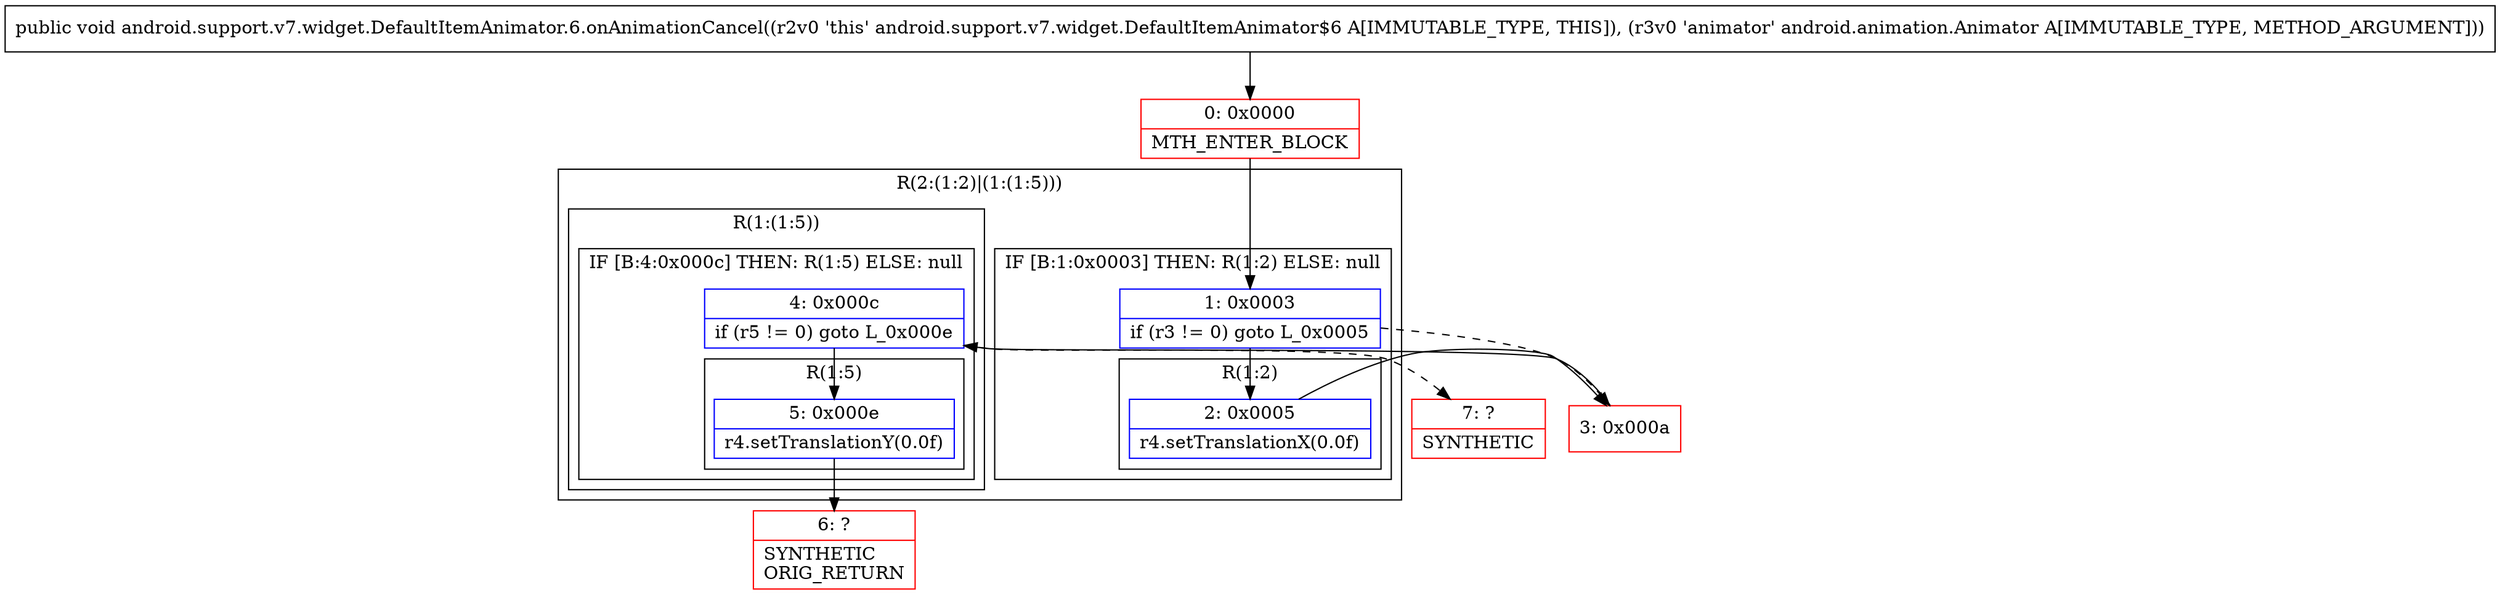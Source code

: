 digraph "CFG forandroid.support.v7.widget.DefaultItemAnimator.6.onAnimationCancel(Landroid\/animation\/Animator;)V" {
subgraph cluster_Region_648646015 {
label = "R(2:(1:2)|(1:(1:5)))";
node [shape=record,color=blue];
subgraph cluster_IfRegion_197770015 {
label = "IF [B:1:0x0003] THEN: R(1:2) ELSE: null";
node [shape=record,color=blue];
Node_1 [shape=record,label="{1\:\ 0x0003|if (r3 != 0) goto L_0x0005\l}"];
subgraph cluster_Region_1796629487 {
label = "R(1:2)";
node [shape=record,color=blue];
Node_2 [shape=record,label="{2\:\ 0x0005|r4.setTranslationX(0.0f)\l}"];
}
}
subgraph cluster_Region_372862694 {
label = "R(1:(1:5))";
node [shape=record,color=blue];
subgraph cluster_IfRegion_2081545003 {
label = "IF [B:4:0x000c] THEN: R(1:5) ELSE: null";
node [shape=record,color=blue];
Node_4 [shape=record,label="{4\:\ 0x000c|if (r5 != 0) goto L_0x000e\l}"];
subgraph cluster_Region_977704693 {
label = "R(1:5)";
node [shape=record,color=blue];
Node_5 [shape=record,label="{5\:\ 0x000e|r4.setTranslationY(0.0f)\l}"];
}
}
}
}
Node_0 [shape=record,color=red,label="{0\:\ 0x0000|MTH_ENTER_BLOCK\l}"];
Node_3 [shape=record,color=red,label="{3\:\ 0x000a}"];
Node_6 [shape=record,color=red,label="{6\:\ ?|SYNTHETIC\lORIG_RETURN\l}"];
Node_7 [shape=record,color=red,label="{7\:\ ?|SYNTHETIC\l}"];
MethodNode[shape=record,label="{public void android.support.v7.widget.DefaultItemAnimator.6.onAnimationCancel((r2v0 'this' android.support.v7.widget.DefaultItemAnimator$6 A[IMMUTABLE_TYPE, THIS]), (r3v0 'animator' android.animation.Animator A[IMMUTABLE_TYPE, METHOD_ARGUMENT])) }"];
MethodNode -> Node_0;
Node_1 -> Node_2;
Node_1 -> Node_3[style=dashed];
Node_2 -> Node_3;
Node_4 -> Node_5;
Node_4 -> Node_7[style=dashed];
Node_5 -> Node_6;
Node_0 -> Node_1;
Node_3 -> Node_4;
}

